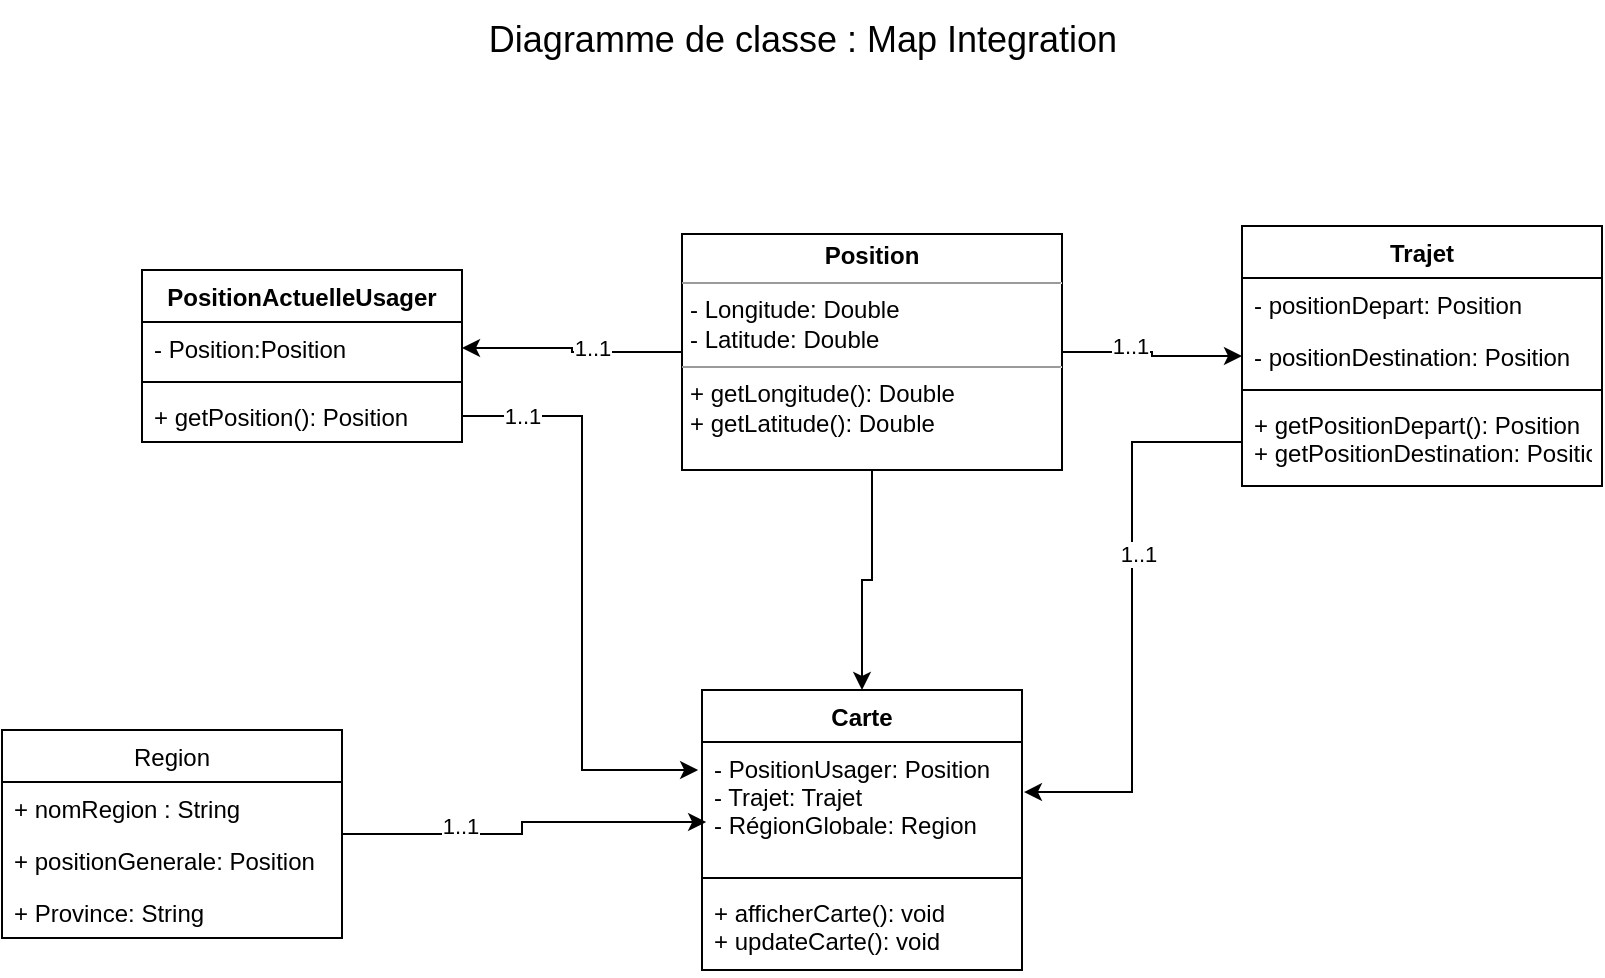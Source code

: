 <mxfile version="20.6.0" type="device"><diagram id="ApT0UQ8F_ZiA-1wCCB7K" name="Page-1"><mxGraphModel dx="1646" dy="812" grid="1" gridSize="10" guides="1" tooltips="1" connect="1" arrows="1" fold="1" page="1" pageScale="1" pageWidth="827" pageHeight="1169" math="0" shadow="0"><root><mxCell id="0"/><mxCell id="1" parent="0"/><mxCell id="KbWK4tuCa0pvQxPyIk50-1" value="PositionActuelleUsager" style="swimlane;fontStyle=1;align=center;verticalAlign=top;childLayout=stackLayout;horizontal=1;startSize=26;horizontalStack=0;resizeParent=1;resizeParentMax=0;resizeLast=0;collapsible=1;marginBottom=0;gradientColor=none;" vertex="1" parent="1"><mxGeometry x="80" y="235" width="160" height="86" as="geometry"><mxRectangle x="60" y="130" width="180" height="30" as="alternateBounds"/></mxGeometry></mxCell><mxCell id="KbWK4tuCa0pvQxPyIk50-2" value="- Position:Position" style="text;strokeColor=none;fillColor=none;align=left;verticalAlign=top;spacingLeft=4;spacingRight=4;overflow=hidden;rotatable=0;points=[[0,0.5],[1,0.5]];portConstraint=eastwest;" vertex="1" parent="KbWK4tuCa0pvQxPyIk50-1"><mxGeometry y="26" width="160" height="26" as="geometry"/></mxCell><mxCell id="KbWK4tuCa0pvQxPyIk50-3" value="" style="line;strokeWidth=1;fillColor=none;align=left;verticalAlign=middle;spacingTop=-1;spacingLeft=3;spacingRight=3;rotatable=0;labelPosition=right;points=[];portConstraint=eastwest;strokeColor=inherit;" vertex="1" parent="KbWK4tuCa0pvQxPyIk50-1"><mxGeometry y="52" width="160" height="8" as="geometry"/></mxCell><mxCell id="KbWK4tuCa0pvQxPyIk50-4" value="+ getPosition(): Position" style="text;strokeColor=none;fillColor=none;align=left;verticalAlign=top;spacingLeft=4;spacingRight=4;overflow=hidden;rotatable=0;points=[[0,0.5],[1,0.5]];portConstraint=eastwest;" vertex="1" parent="KbWK4tuCa0pvQxPyIk50-1"><mxGeometry y="60" width="160" height="26" as="geometry"/></mxCell><mxCell id="KbWK4tuCa0pvQxPyIk50-25" style="edgeStyle=orthogonalEdgeStyle;rounded=0;orthogonalLoop=1;jettySize=auto;html=1;exitX=0;exitY=0.5;exitDx=0;exitDy=0;entryX=1;entryY=0.5;entryDx=0;entryDy=0;" edge="1" parent="1" source="KbWK4tuCa0pvQxPyIk50-5" target="KbWK4tuCa0pvQxPyIk50-2"><mxGeometry relative="1" as="geometry"/></mxCell><mxCell id="KbWK4tuCa0pvQxPyIk50-31" value="1..1" style="edgeLabel;html=1;align=center;verticalAlign=middle;resizable=0;points=[];" vertex="1" connectable="0" parent="KbWK4tuCa0pvQxPyIk50-25"><mxGeometry x="-0.196" y="-2" relative="1" as="geometry"><mxPoint as="offset"/></mxGeometry></mxCell><mxCell id="KbWK4tuCa0pvQxPyIk50-26" style="edgeStyle=orthogonalEdgeStyle;rounded=0;orthogonalLoop=1;jettySize=auto;html=1;entryX=0;entryY=0.5;entryDx=0;entryDy=0;" edge="1" parent="1" source="KbWK4tuCa0pvQxPyIk50-5" target="KbWK4tuCa0pvQxPyIk50-6"><mxGeometry relative="1" as="geometry"/></mxCell><mxCell id="KbWK4tuCa0pvQxPyIk50-36" value="1..1" style="edgeLabel;html=1;align=center;verticalAlign=middle;resizable=0;points=[];" vertex="1" connectable="0" parent="KbWK4tuCa0pvQxPyIk50-26"><mxGeometry x="-0.261" y="3" relative="1" as="geometry"><mxPoint as="offset"/></mxGeometry></mxCell><mxCell id="KbWK4tuCa0pvQxPyIk50-27" style="edgeStyle=orthogonalEdgeStyle;rounded=0;orthogonalLoop=1;jettySize=auto;html=1;exitX=0.5;exitY=1;exitDx=0;exitDy=0;entryX=0.5;entryY=0;entryDx=0;entryDy=0;" edge="1" parent="1" source="KbWK4tuCa0pvQxPyIk50-5" target="KbWK4tuCa0pvQxPyIk50-11"><mxGeometry relative="1" as="geometry"/></mxCell><mxCell id="KbWK4tuCa0pvQxPyIk50-5" value="&lt;p style=&quot;margin:0px;margin-top:4px;text-align:center;&quot;&gt;&lt;b&gt;Position&lt;/b&gt;&lt;br&gt;&lt;/p&gt;&lt;hr size=&quot;1&quot;&gt;&lt;p style=&quot;margin:0px;margin-left:4px;&quot;&gt;- Longitude: Double&lt;br&gt;- Latitude: Double&lt;/p&gt;&lt;hr size=&quot;1&quot;&gt;&lt;p style=&quot;margin:0px;margin-left:4px;&quot;&gt;+ getLongitude(): Double&lt;br&gt;+ getLatitude(): Double&lt;/p&gt;" style="verticalAlign=top;align=left;overflow=fill;fontSize=12;fontFamily=Helvetica;html=1;gradientColor=none;" vertex="1" parent="1"><mxGeometry x="350" y="217" width="190" height="118" as="geometry"/></mxCell><mxCell id="KbWK4tuCa0pvQxPyIk50-6" value="Trajet" style="swimlane;fontStyle=1;align=center;verticalAlign=top;childLayout=stackLayout;horizontal=1;startSize=26;horizontalStack=0;resizeParent=1;resizeParentMax=0;resizeLast=0;collapsible=1;marginBottom=0;gradientColor=none;" vertex="1" parent="1"><mxGeometry x="630" y="213" width="180" height="130" as="geometry"/></mxCell><mxCell id="KbWK4tuCa0pvQxPyIk50-7" value="- positionDepart: Position" style="text;strokeColor=none;fillColor=none;align=left;verticalAlign=top;spacingLeft=4;spacingRight=4;overflow=hidden;rotatable=0;points=[[0,0.5],[1,0.5]];portConstraint=eastwest;" vertex="1" parent="KbWK4tuCa0pvQxPyIk50-6"><mxGeometry y="26" width="180" height="26" as="geometry"/></mxCell><mxCell id="KbWK4tuCa0pvQxPyIk50-10" value="- positionDestination: Position" style="text;strokeColor=none;fillColor=none;align=left;verticalAlign=top;spacingLeft=4;spacingRight=4;overflow=hidden;rotatable=0;points=[[0,0.5],[1,0.5]];portConstraint=eastwest;" vertex="1" parent="KbWK4tuCa0pvQxPyIk50-6"><mxGeometry y="52" width="180" height="26" as="geometry"/></mxCell><mxCell id="KbWK4tuCa0pvQxPyIk50-8" value="" style="line;strokeWidth=1;fillColor=none;align=left;verticalAlign=middle;spacingTop=-1;spacingLeft=3;spacingRight=3;rotatable=0;labelPosition=right;points=[];portConstraint=eastwest;strokeColor=inherit;" vertex="1" parent="KbWK4tuCa0pvQxPyIk50-6"><mxGeometry y="78" width="180" height="8" as="geometry"/></mxCell><mxCell id="KbWK4tuCa0pvQxPyIk50-9" value="+ getPositionDepart(): Position&#xA;+ getPositionDestination: Position" style="text;strokeColor=none;fillColor=none;align=left;verticalAlign=top;spacingLeft=4;spacingRight=4;overflow=hidden;rotatable=0;points=[[0,0.5],[1,0.5]];portConstraint=eastwest;" vertex="1" parent="KbWK4tuCa0pvQxPyIk50-6"><mxGeometry y="86" width="180" height="44" as="geometry"/></mxCell><mxCell id="KbWK4tuCa0pvQxPyIk50-11" value="Carte" style="swimlane;fontStyle=1;align=center;verticalAlign=top;childLayout=stackLayout;horizontal=1;startSize=26;horizontalStack=0;resizeParent=1;resizeParentMax=0;resizeLast=0;collapsible=1;marginBottom=0;gradientColor=none;" vertex="1" parent="1"><mxGeometry x="360" y="445" width="160" height="140" as="geometry"/></mxCell><mxCell id="KbWK4tuCa0pvQxPyIk50-12" value="- PositionUsager: Position&#xA;- Trajet: Trajet&#xA;- RégionGlobale: Region&#xA;" style="text;strokeColor=none;fillColor=none;align=left;verticalAlign=top;spacingLeft=4;spacingRight=4;overflow=hidden;rotatable=0;points=[[0,0.5],[1,0.5]];portConstraint=eastwest;" vertex="1" parent="KbWK4tuCa0pvQxPyIk50-11"><mxGeometry y="26" width="160" height="64" as="geometry"/></mxCell><mxCell id="KbWK4tuCa0pvQxPyIk50-13" value="" style="line;strokeWidth=1;fillColor=none;align=left;verticalAlign=middle;spacingTop=-1;spacingLeft=3;spacingRight=3;rotatable=0;labelPosition=right;points=[];portConstraint=eastwest;strokeColor=inherit;" vertex="1" parent="KbWK4tuCa0pvQxPyIk50-11"><mxGeometry y="90" width="160" height="8" as="geometry"/></mxCell><mxCell id="KbWK4tuCa0pvQxPyIk50-14" value="+ afficherCarte(): void&#xA;+ updateCarte(): void&#xA;" style="text;strokeColor=none;fillColor=none;align=left;verticalAlign=top;spacingLeft=4;spacingRight=4;overflow=hidden;rotatable=0;points=[[0,0.5],[1,0.5]];portConstraint=eastwest;" vertex="1" parent="KbWK4tuCa0pvQxPyIk50-11"><mxGeometry y="98" width="160" height="42" as="geometry"/></mxCell><mxCell id="KbWK4tuCa0pvQxPyIk50-29" style="edgeStyle=orthogonalEdgeStyle;rounded=0;orthogonalLoop=1;jettySize=auto;html=1;entryX=0.013;entryY=0.625;entryDx=0;entryDy=0;entryPerimeter=0;" edge="1" parent="1" source="KbWK4tuCa0pvQxPyIk50-19" target="KbWK4tuCa0pvQxPyIk50-12"><mxGeometry relative="1" as="geometry"/></mxCell><mxCell id="KbWK4tuCa0pvQxPyIk50-34" value="1..1" style="edgeLabel;html=1;align=center;verticalAlign=middle;resizable=0;points=[];" vertex="1" connectable="0" parent="KbWK4tuCa0pvQxPyIk50-29"><mxGeometry x="-0.373" y="4" relative="1" as="geometry"><mxPoint as="offset"/></mxGeometry></mxCell><mxCell id="KbWK4tuCa0pvQxPyIk50-19" value="Region" style="swimlane;fontStyle=0;childLayout=stackLayout;horizontal=1;startSize=26;fillColor=none;horizontalStack=0;resizeParent=1;resizeParentMax=0;resizeLast=0;collapsible=1;marginBottom=0;" vertex="1" parent="1"><mxGeometry x="10" y="465" width="170" height="104" as="geometry"/></mxCell><mxCell id="KbWK4tuCa0pvQxPyIk50-20" value="+ nomRegion : String" style="text;strokeColor=none;fillColor=none;align=left;verticalAlign=top;spacingLeft=4;spacingRight=4;overflow=hidden;rotatable=0;points=[[0,0.5],[1,0.5]];portConstraint=eastwest;" vertex="1" parent="KbWK4tuCa0pvQxPyIk50-19"><mxGeometry y="26" width="170" height="26" as="geometry"/></mxCell><mxCell id="KbWK4tuCa0pvQxPyIk50-21" value="+ positionGenerale: Position" style="text;strokeColor=none;fillColor=none;align=left;verticalAlign=top;spacingLeft=4;spacingRight=4;overflow=hidden;rotatable=0;points=[[0,0.5],[1,0.5]];portConstraint=eastwest;" vertex="1" parent="KbWK4tuCa0pvQxPyIk50-19"><mxGeometry y="52" width="170" height="26" as="geometry"/></mxCell><mxCell id="KbWK4tuCa0pvQxPyIk50-22" value="+ Province: String" style="text;strokeColor=none;fillColor=none;align=left;verticalAlign=top;spacingLeft=4;spacingRight=4;overflow=hidden;rotatable=0;points=[[0,0.5],[1,0.5]];portConstraint=eastwest;" vertex="1" parent="KbWK4tuCa0pvQxPyIk50-19"><mxGeometry y="78" width="170" height="26" as="geometry"/></mxCell><mxCell id="KbWK4tuCa0pvQxPyIk50-28" style="edgeStyle=orthogonalEdgeStyle;rounded=0;orthogonalLoop=1;jettySize=auto;html=1;exitX=1;exitY=0.5;exitDx=0;exitDy=0;entryX=-0.012;entryY=0.219;entryDx=0;entryDy=0;entryPerimeter=0;" edge="1" parent="1" source="KbWK4tuCa0pvQxPyIk50-4" target="KbWK4tuCa0pvQxPyIk50-12"><mxGeometry relative="1" as="geometry"/></mxCell><mxCell id="KbWK4tuCa0pvQxPyIk50-33" value="1..1" style="edgeLabel;html=1;align=center;verticalAlign=middle;resizable=0;points=[];" vertex="1" connectable="0" parent="KbWK4tuCa0pvQxPyIk50-28"><mxGeometry x="-0.681" y="1" relative="1" as="geometry"><mxPoint x="-17" y="1" as="offset"/></mxGeometry></mxCell><mxCell id="KbWK4tuCa0pvQxPyIk50-30" style="edgeStyle=orthogonalEdgeStyle;rounded=0;orthogonalLoop=1;jettySize=auto;html=1;entryX=1.006;entryY=0.391;entryDx=0;entryDy=0;entryPerimeter=0;" edge="1" parent="1" source="KbWK4tuCa0pvQxPyIk50-9" target="KbWK4tuCa0pvQxPyIk50-12"><mxGeometry relative="1" as="geometry"/></mxCell><mxCell id="KbWK4tuCa0pvQxPyIk50-35" value="1..1" style="edgeLabel;html=1;align=center;verticalAlign=middle;resizable=0;points=[];" vertex="1" connectable="0" parent="KbWK4tuCa0pvQxPyIk50-30"><mxGeometry x="-0.218" y="3" relative="1" as="geometry"><mxPoint as="offset"/></mxGeometry></mxCell><mxCell id="KbWK4tuCa0pvQxPyIk50-37" value="&lt;font style=&quot;font-size: 18px;&quot;&gt;Diagramme de classe : Map Integration&lt;/font&gt;" style="text;html=1;align=center;verticalAlign=middle;resizable=0;points=[];autosize=1;strokeColor=none;fillColor=none;" vertex="1" parent="1"><mxGeometry x="240" y="100" width="340" height="40" as="geometry"/></mxCell></root></mxGraphModel></diagram></mxfile>